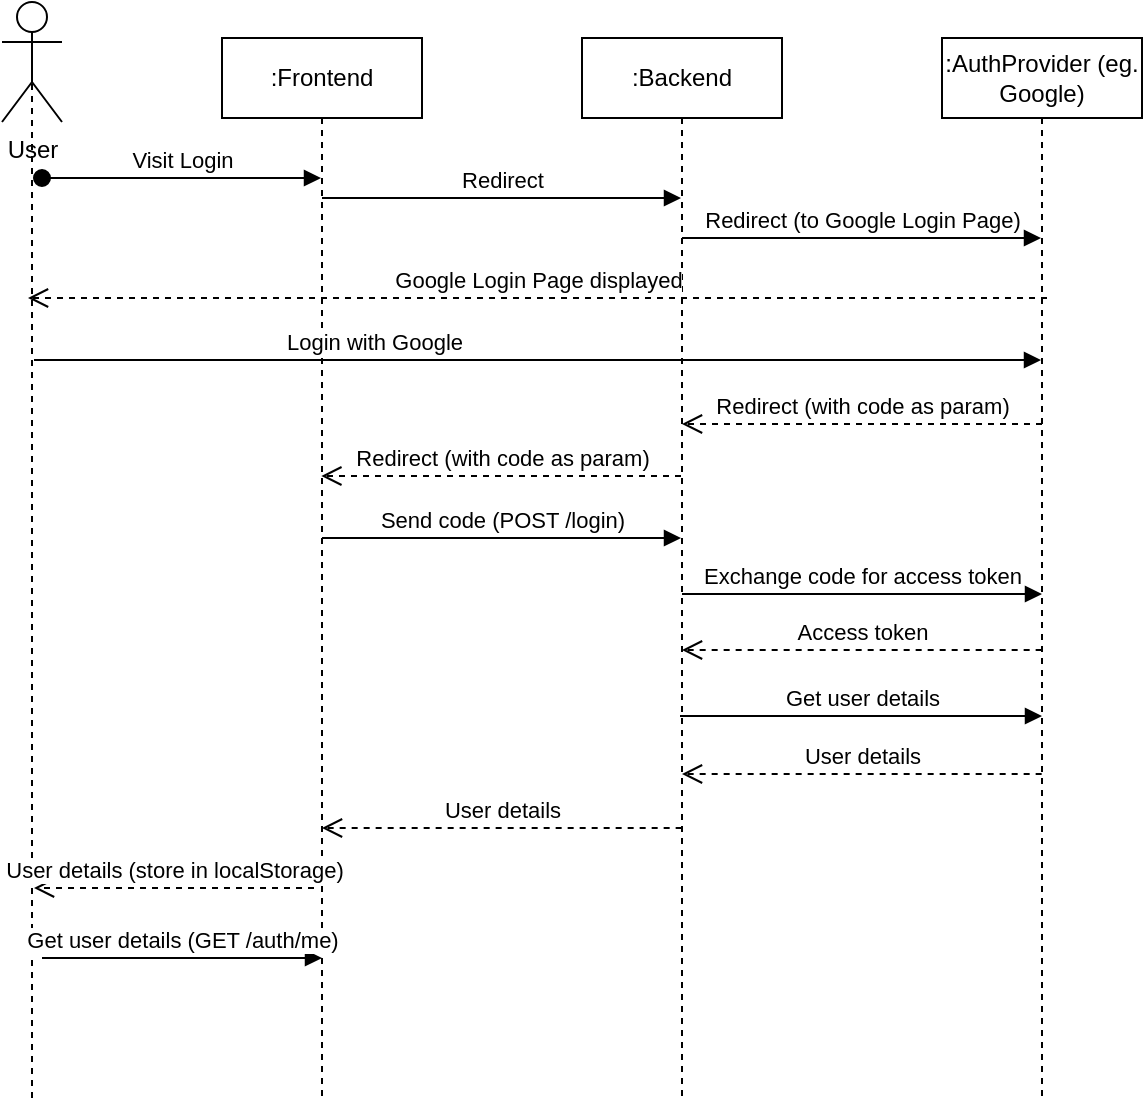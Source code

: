<mxfile>
    <diagram name="Page-1" id="2YBvvXClWsGukQMizWep">
        <mxGraphModel dx="736" dy="372" grid="1" gridSize="10" guides="1" tooltips="1" connect="1" arrows="1" fold="1" page="1" pageScale="1" pageWidth="850" pageHeight="1100" math="0" shadow="0">
            <root>
                <mxCell id="0"/>
                <mxCell id="1" parent="0"/>
                <mxCell id="aM9ryv3xv72pqoxQDRHE-1" value=":Frontend" style="shape=umlLifeline;perimeter=lifelinePerimeter;whiteSpace=wrap;html=1;container=0;dropTarget=0;collapsible=0;recursiveResize=0;outlineConnect=0;portConstraint=eastwest;newEdgeStyle={&quot;edgeStyle&quot;:&quot;elbowEdgeStyle&quot;,&quot;elbow&quot;:&quot;vertical&quot;,&quot;curved&quot;:0,&quot;rounded&quot;:0};" parent="1" vertex="1">
                    <mxGeometry x="160" y="40" width="100" height="530" as="geometry"/>
                </mxCell>
                <mxCell id="aM9ryv3xv72pqoxQDRHE-3" value="Visit Login" style="html=1;verticalAlign=bottom;startArrow=oval;endArrow=block;startSize=8;edgeStyle=elbowEdgeStyle;elbow=vertical;curved=0;rounded=0;" parent="aM9ryv3xv72pqoxQDRHE-1" target="aM9ryv3xv72pqoxQDRHE-1" edge="1">
                    <mxGeometry relative="1" as="geometry">
                        <mxPoint x="-90" y="70" as="sourcePoint"/>
                        <mxPoint x="45" y="70.167" as="targetPoint"/>
                    </mxGeometry>
                </mxCell>
                <mxCell id="aM9ryv3xv72pqoxQDRHE-5" value=":Backend" style="shape=umlLifeline;perimeter=lifelinePerimeter;whiteSpace=wrap;html=1;container=0;dropTarget=0;collapsible=0;recursiveResize=0;outlineConnect=0;portConstraint=eastwest;newEdgeStyle={&quot;edgeStyle&quot;:&quot;elbowEdgeStyle&quot;,&quot;elbow&quot;:&quot;vertical&quot;,&quot;curved&quot;:0,&quot;rounded&quot;:0};" parent="1" vertex="1">
                    <mxGeometry x="340" y="40" width="100" height="530" as="geometry"/>
                </mxCell>
                <mxCell id="aM9ryv3xv72pqoxQDRHE-7" value="Redirect" style="html=1;verticalAlign=bottom;endArrow=block;edgeStyle=elbowEdgeStyle;elbow=vertical;curved=0;rounded=0;" parent="1" source="aM9ryv3xv72pqoxQDRHE-1" target="aM9ryv3xv72pqoxQDRHE-5" edge="1">
                    <mxGeometry relative="1" as="geometry">
                        <mxPoint x="215" y="120" as="sourcePoint"/>
                        <Array as="points">
                            <mxPoint x="300" y="120"/>
                        </Array>
                        <mxPoint x="385" y="120" as="targetPoint"/>
                    </mxGeometry>
                </mxCell>
                <mxCell id="aM9ryv3xv72pqoxQDRHE-9" value="Login with Google" style="html=1;verticalAlign=bottom;endArrow=block;edgeStyle=elbowEdgeStyle;elbow=vertical;curved=0;rounded=0;" parent="1" target="K52NyMrfWsEmeuBzhq6O-1" edge="1">
                    <mxGeometry relative="1" as="geometry">
                        <mxPoint x="231" y="201" as="sourcePoint"/>
                        <Array as="points">
                            <mxPoint x="66" y="201"/>
                        </Array>
                        <mxPoint x="565.5" y="201" as="targetPoint"/>
                    </mxGeometry>
                </mxCell>
                <mxCell id="aM9ryv3xv72pqoxQDRHE-10" value="Google Login Page displayed" style="html=1;verticalAlign=bottom;endArrow=open;dashed=1;endSize=8;edgeStyle=elbowEdgeStyle;elbow=vertical;curved=0;rounded=0;" parent="1" edge="1">
                    <mxGeometry relative="1" as="geometry">
                        <mxPoint x="63" y="170" as="targetPoint"/>
                        <Array as="points">
                            <mxPoint x="300" y="170"/>
                        </Array>
                        <mxPoint x="572.5" y="170" as="sourcePoint"/>
                    </mxGeometry>
                </mxCell>
                <mxCell id="K52NyMrfWsEmeuBzhq6O-1" value=":AuthProvider (eg. Google)" style="shape=umlLifeline;perimeter=lifelinePerimeter;whiteSpace=wrap;html=1;container=0;dropTarget=0;collapsible=0;recursiveResize=0;outlineConnect=0;portConstraint=eastwest;newEdgeStyle={&quot;edgeStyle&quot;:&quot;elbowEdgeStyle&quot;,&quot;elbow&quot;:&quot;vertical&quot;,&quot;curved&quot;:0,&quot;rounded&quot;:0};" parent="1" vertex="1">
                    <mxGeometry x="520" y="40" width="100" height="530" as="geometry"/>
                </mxCell>
                <mxCell id="K52NyMrfWsEmeuBzhq6O-4" value="User" style="shape=umlActor;verticalLabelPosition=bottom;verticalAlign=top;html=1;outlineConnect=0;" parent="1" vertex="1">
                    <mxGeometry x="50" y="22" width="30" height="60" as="geometry"/>
                </mxCell>
                <mxCell id="K52NyMrfWsEmeuBzhq6O-5" value="" style="endArrow=none;dashed=1;html=1;rounded=0;entryX=0.5;entryY=0.5;entryDx=0;entryDy=0;entryPerimeter=0;" parent="1" target="K52NyMrfWsEmeuBzhq6O-4" edge="1">
                    <mxGeometry width="50" height="50" relative="1" as="geometry">
                        <mxPoint x="65" y="570" as="sourcePoint"/>
                        <mxPoint x="240" y="220" as="targetPoint"/>
                    </mxGeometry>
                </mxCell>
                <mxCell id="K52NyMrfWsEmeuBzhq6O-7" value="Redirect (to Google Login Page)" style="html=1;verticalAlign=bottom;endArrow=block;edgeStyle=elbowEdgeStyle;elbow=vertical;curved=0;rounded=0;" parent="1" source="aM9ryv3xv72pqoxQDRHE-5" target="K52NyMrfWsEmeuBzhq6O-1" edge="1">
                    <mxGeometry relative="1" as="geometry">
                        <mxPoint x="395" y="140" as="sourcePoint"/>
                        <Array as="points">
                            <mxPoint x="485" y="140"/>
                        </Array>
                        <mxPoint x="570" y="140" as="targetPoint"/>
                        <mxPoint as="offset"/>
                    </mxGeometry>
                </mxCell>
                <mxCell id="K52NyMrfWsEmeuBzhq6O-8" value="Redirect (with code as param)" style="html=1;verticalAlign=bottom;endArrow=open;dashed=1;endSize=8;edgeStyle=elbowEdgeStyle;elbow=vertical;curved=0;rounded=0;" parent="1" edge="1">
                    <mxGeometry x="-0.005" relative="1" as="geometry">
                        <mxPoint x="209.667" y="259" as="targetPoint"/>
                        <Array as="points">
                            <mxPoint x="315" y="259"/>
                        </Array>
                        <mxPoint x="389.5" y="259" as="sourcePoint"/>
                        <mxPoint as="offset"/>
                    </mxGeometry>
                </mxCell>
                <mxCell id="K52NyMrfWsEmeuBzhq6O-9" value="Send code (POST /login)" style="html=1;verticalAlign=bottom;endArrow=block;edgeStyle=elbowEdgeStyle;elbow=horizontal;curved=0;rounded=0;" parent="1" source="aM9ryv3xv72pqoxQDRHE-1" target="aM9ryv3xv72pqoxQDRHE-5" edge="1">
                    <mxGeometry relative="1" as="geometry">
                        <mxPoint x="217" y="294" as="sourcePoint"/>
                        <Array as="points">
                            <mxPoint x="310" y="290"/>
                        </Array>
                        <mxPoint x="387" y="294" as="targetPoint"/>
                    </mxGeometry>
                </mxCell>
                <mxCell id="K52NyMrfWsEmeuBzhq6O-10" value="Redirect (with code as param)" style="html=1;verticalAlign=bottom;endArrow=open;dashed=1;endSize=8;edgeStyle=elbowEdgeStyle;elbow=vertical;curved=0;rounded=0;" parent="1" edge="1">
                    <mxGeometry relative="1" as="geometry">
                        <mxPoint x="390" y="233" as="targetPoint"/>
                        <Array as="points">
                            <mxPoint x="495" y="233"/>
                        </Array>
                        <mxPoint x="570" y="233" as="sourcePoint"/>
                        <mxPoint as="offset"/>
                    </mxGeometry>
                </mxCell>
                <mxCell id="K52NyMrfWsEmeuBzhq6O-11" value="Exchange code for access token" style="html=1;verticalAlign=bottom;endArrow=block;edgeStyle=elbowEdgeStyle;elbow=horizontal;curved=0;rounded=0;exitX=0.5;exitY=0.833;exitDx=0;exitDy=0;exitPerimeter=0;" parent="1" edge="1">
                    <mxGeometry relative="1" as="geometry">
                        <mxPoint x="390" y="318" as="sourcePoint"/>
                        <Array as="points">
                            <mxPoint x="490" y="318"/>
                        </Array>
                        <mxPoint x="570" y="318" as="targetPoint"/>
                    </mxGeometry>
                </mxCell>
                <mxCell id="K52NyMrfWsEmeuBzhq6O-12" value="Get user details (GET /auth/me)" style="html=1;verticalAlign=bottom;endArrow=block;edgeStyle=elbowEdgeStyle;elbow=horizontal;curved=0;rounded=0;" parent="1" edge="1">
                    <mxGeometry relative="1" as="geometry">
                        <mxPoint x="70" y="500" as="sourcePoint"/>
                        <Array as="points">
                            <mxPoint x="130" y="500"/>
                        </Array>
                        <mxPoint x="210" y="500" as="targetPoint"/>
                        <mxPoint as="offset"/>
                    </mxGeometry>
                </mxCell>
                <mxCell id="K52NyMrfWsEmeuBzhq6O-13" value="Access token" style="html=1;verticalAlign=bottom;endArrow=open;dashed=1;endSize=8;edgeStyle=elbowEdgeStyle;elbow=vertical;curved=0;rounded=0;" parent="1" target="aM9ryv3xv72pqoxQDRHE-5" edge="1">
                    <mxGeometry x="-0.005" relative="1" as="geometry">
                        <mxPoint x="389.997" y="346" as="targetPoint"/>
                        <Array as="points">
                            <mxPoint x="495.33" y="346"/>
                        </Array>
                        <mxPoint x="569.83" y="346" as="sourcePoint"/>
                        <mxPoint as="offset"/>
                    </mxGeometry>
                </mxCell>
                <mxCell id="K52NyMrfWsEmeuBzhq6O-15" value="User details" style="html=1;verticalAlign=bottom;endArrow=open;dashed=1;endSize=8;edgeStyle=elbowEdgeStyle;elbow=vertical;curved=0;rounded=0;" parent="1" edge="1">
                    <mxGeometry x="-0.005" relative="1" as="geometry">
                        <mxPoint x="389.997" y="408" as="targetPoint"/>
                        <Array as="points">
                            <mxPoint x="495.33" y="408"/>
                        </Array>
                        <mxPoint x="569.83" y="408" as="sourcePoint"/>
                        <mxPoint as="offset"/>
                    </mxGeometry>
                </mxCell>
                <mxCell id="K52NyMrfWsEmeuBzhq6O-16" value="User details" style="html=1;verticalAlign=bottom;endArrow=open;dashed=1;endSize=8;edgeStyle=elbowEdgeStyle;elbow=vertical;curved=0;rounded=0;" parent="1" edge="1">
                    <mxGeometry x="0.001" relative="1" as="geometry">
                        <mxPoint x="209.997" y="435" as="targetPoint"/>
                        <Array as="points">
                            <mxPoint x="315.33" y="435"/>
                        </Array>
                        <mxPoint x="389.83" y="435" as="sourcePoint"/>
                        <mxPoint as="offset"/>
                    </mxGeometry>
                </mxCell>
                <mxCell id="K52NyMrfWsEmeuBzhq6O-18" value="User details (store in localStorage)" style="html=1;verticalAlign=bottom;endArrow=open;dashed=1;endSize=8;edgeStyle=elbowEdgeStyle;elbow=vertical;curved=0;rounded=0;" parent="1" edge="1">
                    <mxGeometry relative="1" as="geometry">
                        <mxPoint x="66" y="465" as="targetPoint"/>
                        <Array as="points">
                            <mxPoint x="161.33" y="465"/>
                        </Array>
                        <mxPoint x="206" y="465" as="sourcePoint"/>
                        <mxPoint as="offset"/>
                    </mxGeometry>
                </mxCell>
                <mxCell id="K52NyMrfWsEmeuBzhq6O-19" value="Get user details" style="html=1;verticalAlign=bottom;endArrow=block;edgeStyle=elbowEdgeStyle;elbow=horizontal;curved=0;rounded=0;" parent="1" edge="1">
                    <mxGeometry relative="1" as="geometry">
                        <mxPoint x="389" y="379" as="sourcePoint"/>
                        <Array as="points">
                            <mxPoint x="431" y="378"/>
                        </Array>
                        <mxPoint x="570" y="379" as="targetPoint"/>
                    </mxGeometry>
                </mxCell>
            </root>
        </mxGraphModel>
    </diagram>
</mxfile>